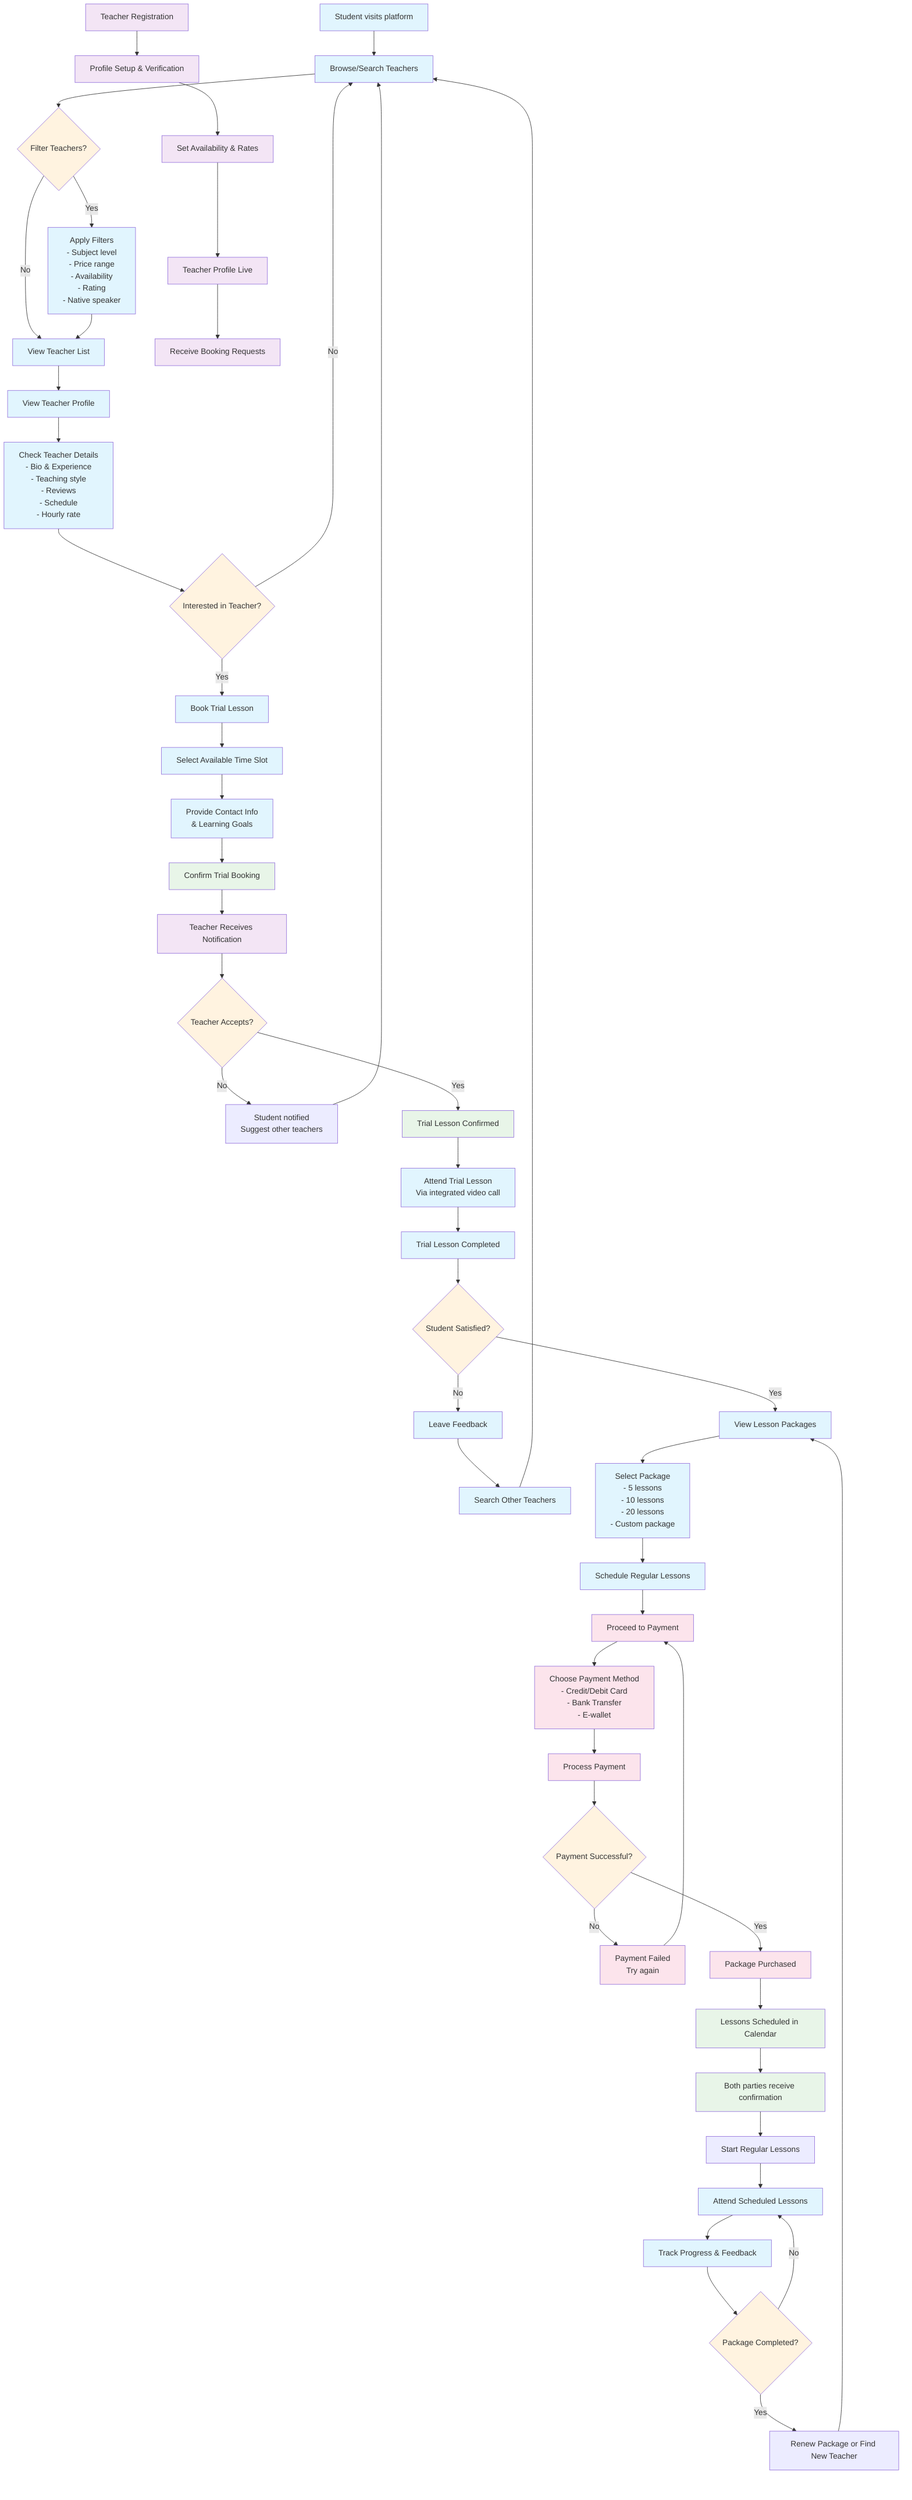 flowchart TD
    A[Student visits platform] --> B[Browse/Search Teachers]
    B --> C{Filter Teachers?}
    C -->|Yes| D[Apply Filters<br/>- Subject level<br/>- Price range<br/>- Availability<br/>- Rating<br/>- Native speaker]
    C -->|No| E[View Teacher List]
    D --> E
    
    E --> F[View Teacher Profile]
    F --> G[Check Teacher Details<br/>- Bio & Experience<br/>- Teaching style<br/>- Reviews<br/>- Schedule<br/>- Hourly rate]
    
    G --> H{Interested in Teacher?}
    H -->|No| B
    H -->|Yes| I[Book Trial Lesson]
    
    I --> J[Select Available Time Slot]
    J --> K[Provide Contact Info<br/>& Learning Goals]
    K --> L[Confirm Trial Booking]
    
    L --> M[Teacher Receives Notification]
    M --> N{Teacher Accepts?}
    N -->|No| O[Student notified<br/>Suggest other teachers] --> B
    N -->|Yes| P[Trial Lesson Confirmed]
    
    P --> Q[Attend Trial Lesson<br/>Via integrated video call]
    Q --> R[Trial Lesson Completed]
    
    R --> S{Student Satisfied?}
    S -->|No| T[Leave Feedback] --> U[Search Other Teachers] --> B
    S -->|Yes| V[View Lesson Packages]
    
    V --> W[Select Package<br/>- 5 lessons<br/>- 10 lessons<br/>- 20 lessons<br/>- Custom package]
    W --> X[Schedule Regular Lessons]
    X --> Y[Proceed to Payment]
    
    Y --> Z[Choose Payment Method<br/>- Credit/Debit Card<br/>- Bank Transfer<br/>- E-wallet]
    Z --> AA[Process Payment]
    
    AA --> BB{Payment Successful?}
    BB -->|No| CC[Payment Failed<br/>Try again] --> Y
    BB -->|Yes| DD[Package Purchased]
    
    DD --> EE[Lessons Scheduled in Calendar]
    EE --> FF[Both parties receive confirmation]
    FF --> GG[Start Regular Lessons]
    
    GG --> HH[Attend Scheduled Lessons]
    HH --> II[Track Progress & Feedback]
    II --> JJ{Package Completed?}
    JJ -->|No| HH
    JJ -->|Yes| KK[Renew Package or Find New Teacher]
    KK --> V
    
    %% Admin/Teacher flows
    LL[Teacher Registration] --> MM[Profile Setup & Verification]
    MM --> NN[Set Availability & Rates]
    NN --> OO[Teacher Profile Live]
    OO --> PP[Receive Booking Requests]
    
    %% Styling
    classDef studentAction fill:#e1f5fe
    classDef teacherAction fill:#f3e5f5
    classDef systemAction fill:#e8f5e8
    classDef decision fill:#fff3e0
    classDef payment fill:#fce4ec
    
    class A,B,D,E,F,G,I,J,K,Q,R,T,U,V,W,X,HH,II studentAction
    class LL,MM,NN,OO,PP,M teacherAction
    class L,P,EE,FF systemAction
    class C,H,N,S,BB,JJ decision
    class Y,Z,AA,CC,DD payment